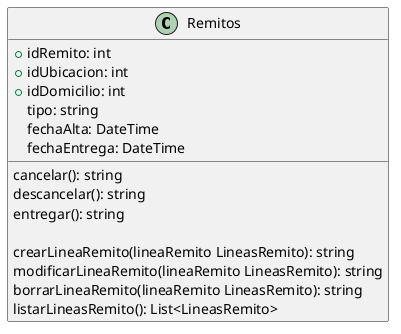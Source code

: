 @startuml Remitos
class Remitos{
    +idRemito: int
    +idUbicacion: int
    +idDomicilio: int
    tipo: string
    fechaAlta: DateTime
    fechaEntrega: DateTime
    
    cancelar(): string
    descancelar(): string
    entregar(): string

    crearLineaRemito(lineaRemito LineasRemito): string
    modificarLineaRemito(lineaRemito LineasRemito): string
    borrarLineaRemito(lineaRemito LineasRemito): string
    listarLineasRemito(): List<LineasRemito>
}
@enduml